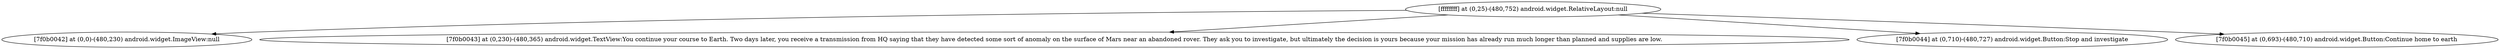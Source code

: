 strict digraph G {
  1 [ label="[ffffffff] at (0,25)-(480,752) android.widget.RelativeLayout:null" ];
  2 [ label="[7f0b0042] at (0,0)-(480,230) android.widget.ImageView:null" ];
  3 [ label="[7f0b0043] at (0,230)-(480,365) android.widget.TextView:You continue your course to Earth. Two days later, you receive a transmission from HQ saying that they have detected some sort of anomaly on the surface of Mars near an abandoned rover. They ask you to investigate, but ultimately the decision is yours because your mission has already run much longer than planned and supplies are low." ];
  4 [ label="[7f0b0044] at (0,710)-(480,727) android.widget.Button:Stop and investigate" ];
  5 [ label="[7f0b0045] at (0,693)-(480,710) android.widget.Button:Continue home to earth" ];
  1 -> 2;
  1 -> 3;
  1 -> 4;
  1 -> 5;
}
